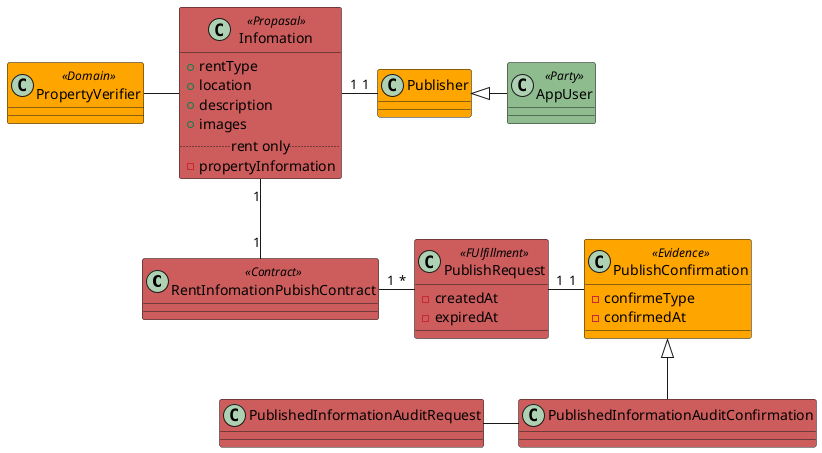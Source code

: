 @startuml rent_infomation_pubish
class RentInfomationPubishContract <<Contract>> #IndianRed

class Infomation <<Propasal>> #IndianRed {
  + rentType
  + location
  + description
  + images
  .. rent only ..
  - propertyInformation
}

class PropertyVerifier <<Domain>> #Orange

class Publisher #Orange

class PublishRequest <<FUlfillment>> #IndianRed {
  - createdAt
  - expiredAt
}
class PublishConfirmation <<Evidence>> #Orange {
  - confirmeType
  - confirmedAt
}

class AppUser <<Party>> #DarkSeaGreen

class PublishedInformationAuditRequest #IndianRed
class PublishedInformationAuditConfirmation #IndianRed


RentInfomationPubishContract "1" -up- "1" Infomation
Infomation -left- PropertyVerifier
Infomation "1" -right- "1"  Publisher
RentInfomationPubishContract "1" -right- "*" PublishRequest
PublishConfirmation "1" -left- "1" PublishRequest
AppUser -left-|> Publisher
PublishConfirmation <|-- PublishedInformationAuditConfirmation
PublishedInformationAuditConfirmation -left- PublishedInformationAuditRequest
@enduml
